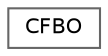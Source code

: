 digraph "Graphical Class Hierarchy"
{
 // LATEX_PDF_SIZE
  bgcolor="transparent";
  edge [fontname=Helvetica,fontsize=10,labelfontname=Helvetica,labelfontsize=10];
  node [fontname=Helvetica,fontsize=10,shape=box,height=0.2,width=0.4];
  rankdir="LR";
  Node0 [id="Node000000",label="CFBO",height=0.2,width=0.4,color="grey40", fillcolor="white", style="filled",URL="$structCFBO.html",tooltip="A structure to handle Complete Frame Buffer Objects (CFBO)."];
}
